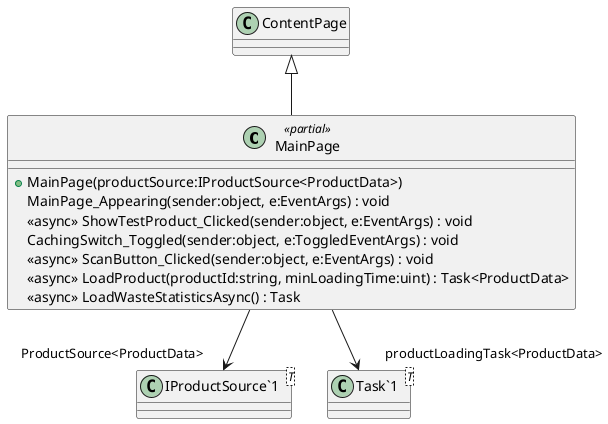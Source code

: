 @startuml
class MainPage <<partial>> {
    + MainPage(productSource:IProductSource<ProductData>)
    MainPage_Appearing(sender:object, e:EventArgs) : void
    <<async>> ShowTestProduct_Clicked(sender:object, e:EventArgs) : void
    CachingSwitch_Toggled(sender:object, e:ToggledEventArgs) : void
    <<async>> ScanButton_Clicked(sender:object, e:EventArgs) : void
    <<async>> LoadProduct(productId:string, minLoadingTime:uint) : Task<ProductData>
    <<async>> LoadWasteStatisticsAsync() : Task
}
class "IProductSource`1"<T> {
}
class "Task`1"<T> {
}
ContentPage <|-- MainPage
MainPage --> "ProductSource<ProductData>" "IProductSource`1"
MainPage --> "productLoadingTask<ProductData>" "Task`1"
@enduml
